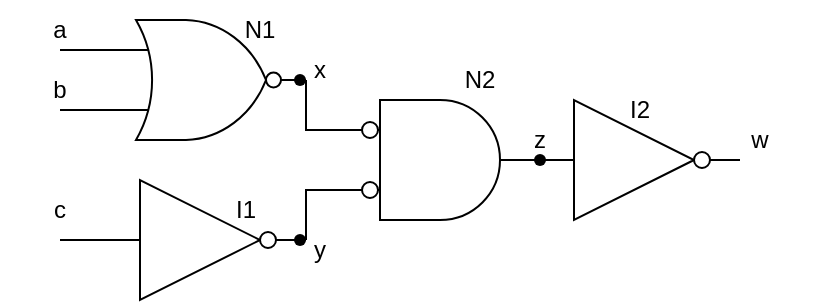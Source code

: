 <mxfile version="16.5.1" type="device"><diagram name="Page-1" id="7e0a89b8-554c-2b80-1dc8-d5c74ca68de4"><mxGraphModel dx="381" dy="270" grid="1" gridSize="10" guides="1" tooltips="1" connect="1" arrows="1" fold="1" page="1" pageScale="1" pageWidth="1100" pageHeight="850" background="none" math="0" shadow="0"><root><mxCell id="0"/><mxCell id="1" parent="0"/><mxCell id="KeUr3xGB5ZsPFFzTd0Zw-1" style="edgeStyle=orthogonalEdgeStyle;rounded=0;html=1;exitX=0;exitY=0.25;exitPerimeter=0;labelBackgroundColor=none;startArrow=none;startFill=0;startSize=5;endArrow=none;endFill=0;endSize=5;jettySize=auto;orthogonalLoop=1;strokeWidth=1;fontFamily=Verdana;fontSize=12;exitDx=0;exitDy=0;" parent="1" source="KeUr3xGB5ZsPFFzTd0Zw-8" edge="1"><mxGeometry relative="1" as="geometry"><mxPoint x="420" y="425" as="sourcePoint"/><mxPoint x="400" y="425" as="targetPoint"/></mxGeometry></mxCell><mxCell id="KeUr3xGB5ZsPFFzTd0Zw-2" style="edgeStyle=orthogonalEdgeStyle;rounded=0;html=1;exitX=0;exitY=0.75;exitPerimeter=0;labelBackgroundColor=none;startArrow=none;startFill=0;startSize=5;endArrow=none;endFill=0;endSize=5;jettySize=auto;orthogonalLoop=1;strokeWidth=1;fontFamily=Verdana;fontSize=12;exitDx=0;exitDy=0;" parent="1" source="KeUr3xGB5ZsPFFzTd0Zw-8" edge="1"><mxGeometry relative="1" as="geometry"><mxPoint x="420" y="455" as="sourcePoint"/><mxPoint x="400" y="455" as="targetPoint"/><Array as="points"/></mxGeometry></mxCell><mxCell id="KeUr3xGB5ZsPFFzTd0Zw-3" style="edgeStyle=orthogonalEdgeStyle;rounded=0;html=1;exitX=0;exitY=0.5;exitPerimeter=0;labelBackgroundColor=none;startArrow=none;startFill=0;startSize=5;endArrow=none;endFill=0;endSize=5;jettySize=auto;orthogonalLoop=1;strokeWidth=1;fontFamily=Verdana;fontSize=12;exitDx=0;exitDy=0;" parent="1" source="KeUr3xGB5ZsPFFzTd0Zw-9" edge="1"><mxGeometry relative="1" as="geometry"><mxPoint x="410" y="519.76" as="sourcePoint"/><mxPoint x="400" y="520" as="targetPoint"/></mxGeometry></mxCell><mxCell id="KeUr3xGB5ZsPFFzTd0Zw-8" value="" style="verticalLabelPosition=bottom;shadow=0;dashed=0;align=center;html=1;verticalAlign=top;shape=mxgraph.electrical.logic_gates.logic_gate;operation=or;negating=1;negSize=0.15;" parent="1" vertex="1"><mxGeometry x="423" y="410" width="100" height="60" as="geometry"/></mxCell><mxCell id="KeUr3xGB5ZsPFFzTd0Zw-9" value="" style="verticalLabelPosition=bottom;shadow=0;dashed=0;align=center;html=1;verticalAlign=top;shape=mxgraph.electrical.logic_gates.inverter_2" parent="1" vertex="1"><mxGeometry x="423" y="490" width="100" height="60" as="geometry"/></mxCell><mxCell id="KeUr3xGB5ZsPFFzTd0Zw-10" value="" style="verticalLabelPosition=bottom;shadow=0;dashed=0;align=center;html=1;verticalAlign=top;shape=mxgraph.electrical.logic_gates.logic_gate;operation=and;" parent="1" vertex="1"><mxGeometry x="540" y="450" width="100" height="60" as="geometry"/></mxCell><mxCell id="KeUr3xGB5ZsPFFzTd0Zw-11" style="edgeStyle=orthogonalEdgeStyle;rounded=0;html=1;exitX=0;exitY=0.25;exitPerimeter=0;labelBackgroundColor=none;startArrow=none;startFill=0;startSize=5;endArrow=none;endFill=0;endSize=5;jettySize=auto;orthogonalLoop=1;strokeWidth=1;fontFamily=Verdana;fontSize=12;exitDx=0;exitDy=0;entryX=1;entryY=0.5;entryDx=0;entryDy=0;entryPerimeter=0;" parent="1" source="KeUr3xGB5ZsPFFzTd0Zw-10" target="KeUr3xGB5ZsPFFzTd0Zw-8" edge="1"><mxGeometry relative="1" as="geometry"><mxPoint x="566" y="479.72" as="sourcePoint"/><mxPoint x="510" y="480" as="targetPoint"/><Array as="points"><mxPoint x="523" y="465"/></Array></mxGeometry></mxCell><mxCell id="KeUr3xGB5ZsPFFzTd0Zw-13" style="edgeStyle=orthogonalEdgeStyle;rounded=0;html=1;exitX=0;exitY=0.75;exitPerimeter=0;labelBackgroundColor=none;startArrow=none;startFill=0;startSize=5;endArrow=none;endFill=0;endSize=5;jettySize=auto;orthogonalLoop=1;strokeWidth=1;fontFamily=Verdana;fontSize=12;exitDx=0;exitDy=0;entryX=1;entryY=0.5;entryDx=0;entryDy=0;entryPerimeter=0;" parent="1" source="KeUr3xGB5ZsPFFzTd0Zw-10" target="KeUr3xGB5ZsPFFzTd0Zw-9" edge="1"><mxGeometry relative="1" as="geometry"><mxPoint x="543" y="490" as="sourcePoint"/><mxPoint x="480" y="490" as="targetPoint"/><Array as="points"><mxPoint x="523" y="495"/></Array></mxGeometry></mxCell><mxCell id="KeUr3xGB5ZsPFFzTd0Zw-15" value="" style="verticalLabelPosition=bottom;shadow=0;dashed=0;align=center;html=1;verticalAlign=top;shape=mxgraph.electrical.logic_gates.inverting_contact;" parent="1" vertex="1"><mxGeometry x="550" y="490" width="10" height="10" as="geometry"/></mxCell><mxCell id="KeUr3xGB5ZsPFFzTd0Zw-19" value="" style="verticalLabelPosition=bottom;shadow=0;dashed=0;align=center;html=1;verticalAlign=top;shape=mxgraph.electrical.logic_gates.inverting_contact;" parent="1" vertex="1"><mxGeometry x="550" y="460" width="10" height="10" as="geometry"/></mxCell><mxCell id="KeUr3xGB5ZsPFFzTd0Zw-20" value="" style="verticalLabelPosition=bottom;shadow=0;dashed=0;align=center;html=1;verticalAlign=top;shape=mxgraph.electrical.logic_gates.inverter_2" parent="1" vertex="1"><mxGeometry x="640" y="450" width="100" height="60" as="geometry"/></mxCell><mxCell id="KeUr3xGB5ZsPFFzTd0Zw-21" style="edgeStyle=orthogonalEdgeStyle;rounded=0;html=1;exitX=0;exitY=0.5;exitPerimeter=0;labelBackgroundColor=none;startArrow=none;startFill=0;startSize=5;endArrow=none;endFill=0;endSize=5;jettySize=auto;orthogonalLoop=1;strokeWidth=1;fontFamily=Verdana;fontSize=12;exitDx=0;exitDy=0;entryX=1;entryY=0.5;entryDx=0;entryDy=0;entryPerimeter=0;" parent="1" source="KeUr3xGB5ZsPFFzTd0Zw-20" target="KeUr3xGB5ZsPFFzTd0Zw-10" edge="1"><mxGeometry relative="1" as="geometry"><mxPoint x="673" y="439.72" as="sourcePoint"/><mxPoint x="610" y="439.72" as="targetPoint"/><Array as="points"><mxPoint x="650" y="480"/><mxPoint x="650" y="480"/></Array></mxGeometry></mxCell><mxCell id="B96GIJ-mYJOFAOLZP4y_-1" value="N1" style="text;html=1;strokeColor=none;fillColor=none;align=center;verticalAlign=middle;whiteSpace=wrap;rounded=0;" vertex="1" parent="1"><mxGeometry x="470" y="400" width="60" height="30" as="geometry"/></mxCell><mxCell id="B96GIJ-mYJOFAOLZP4y_-2" value="N2" style="text;html=1;strokeColor=none;fillColor=none;align=center;verticalAlign=middle;whiteSpace=wrap;rounded=0;" vertex="1" parent="1"><mxGeometry x="580" y="425" width="60" height="30" as="geometry"/></mxCell><mxCell id="B96GIJ-mYJOFAOLZP4y_-3" value="I1" style="text;html=1;strokeColor=none;fillColor=none;align=center;verticalAlign=middle;whiteSpace=wrap;rounded=0;" vertex="1" parent="1"><mxGeometry x="463" y="490" width="60" height="30" as="geometry"/></mxCell><mxCell id="B96GIJ-mYJOFAOLZP4y_-4" value="I2" style="text;html=1;strokeColor=none;fillColor=none;align=center;verticalAlign=middle;whiteSpace=wrap;rounded=0;" vertex="1" parent="1"><mxGeometry x="660" y="440" width="60" height="30" as="geometry"/></mxCell><mxCell id="B96GIJ-mYJOFAOLZP4y_-5" value="a" style="text;html=1;strokeColor=none;fillColor=none;align=center;verticalAlign=middle;whiteSpace=wrap;rounded=0;" vertex="1" parent="1"><mxGeometry x="370" y="400" width="60" height="30" as="geometry"/></mxCell><mxCell id="B96GIJ-mYJOFAOLZP4y_-7" value="b" style="text;html=1;strokeColor=none;fillColor=none;align=center;verticalAlign=middle;whiteSpace=wrap;rounded=0;" vertex="1" parent="1"><mxGeometry x="370" y="430" width="60" height="30" as="geometry"/></mxCell><mxCell id="B96GIJ-mYJOFAOLZP4y_-8" value="c" style="text;html=1;strokeColor=none;fillColor=none;align=center;verticalAlign=middle;whiteSpace=wrap;rounded=0;" vertex="1" parent="1"><mxGeometry x="370" y="490" width="60" height="30" as="geometry"/></mxCell><mxCell id="B96GIJ-mYJOFAOLZP4y_-9" value="" style="shape=waypoint;sketch=0;fillStyle=solid;size=6;pointerEvents=1;points=[];fillColor=none;resizable=0;rotatable=0;perimeter=centerPerimeter;snapToPoint=1;" vertex="1" parent="1"><mxGeometry x="500" y="420" width="40" height="40" as="geometry"/></mxCell><mxCell id="B96GIJ-mYJOFAOLZP4y_-10" value="" style="shape=waypoint;sketch=0;fillStyle=solid;size=6;pointerEvents=1;points=[];fillColor=none;resizable=0;rotatable=0;perimeter=centerPerimeter;snapToPoint=1;" vertex="1" parent="1"><mxGeometry x="500" y="500" width="40" height="40" as="geometry"/></mxCell><mxCell id="B96GIJ-mYJOFAOLZP4y_-11" value="" style="shape=waypoint;sketch=0;fillStyle=solid;size=6;pointerEvents=1;points=[];fillColor=none;resizable=0;rotatable=0;perimeter=centerPerimeter;snapToPoint=1;" vertex="1" parent="1"><mxGeometry x="620" y="460" width="40" height="40" as="geometry"/></mxCell><mxCell id="B96GIJ-mYJOFAOLZP4y_-12" value="x" style="text;html=1;strokeColor=none;fillColor=none;align=center;verticalAlign=middle;whiteSpace=wrap;rounded=0;" vertex="1" parent="1"><mxGeometry x="500" y="420" width="60" height="30" as="geometry"/></mxCell><mxCell id="B96GIJ-mYJOFAOLZP4y_-13" value="z" style="text;html=1;strokeColor=none;fillColor=none;align=center;verticalAlign=middle;whiteSpace=wrap;rounded=0;" vertex="1" parent="1"><mxGeometry x="610" y="455" width="60" height="30" as="geometry"/></mxCell><mxCell id="B96GIJ-mYJOFAOLZP4y_-14" value="y" style="text;html=1;strokeColor=none;fillColor=none;align=center;verticalAlign=middle;whiteSpace=wrap;rounded=0;" vertex="1" parent="1"><mxGeometry x="500" y="510" width="60" height="30" as="geometry"/></mxCell><mxCell id="B96GIJ-mYJOFAOLZP4y_-15" value="w" style="text;html=1;strokeColor=none;fillColor=none;align=center;verticalAlign=middle;whiteSpace=wrap;rounded=0;" vertex="1" parent="1"><mxGeometry x="720" y="455" width="60" height="30" as="geometry"/></mxCell></root></mxGraphModel></diagram></mxfile>